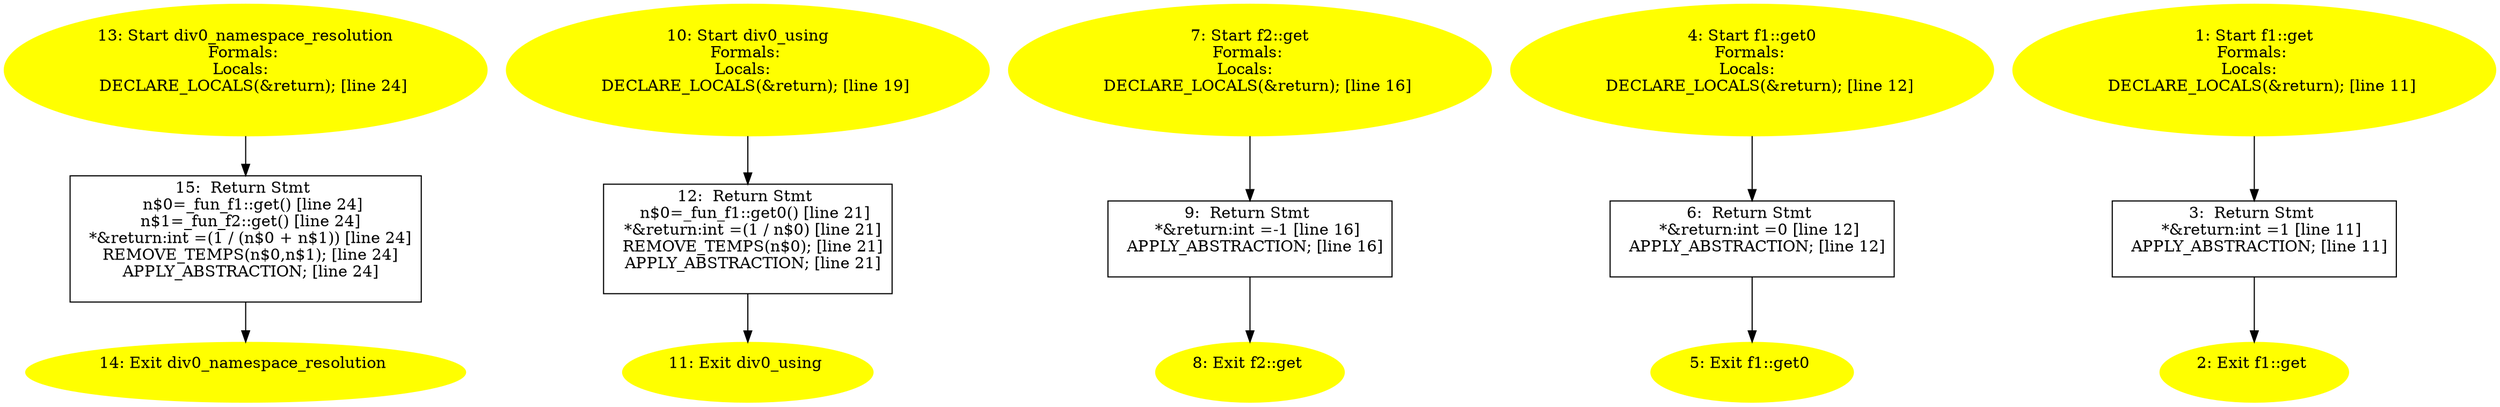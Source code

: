 /* @generated */
digraph iCFG {
15 [label="15:  Return Stmt \n   n$0=_fun_f1::get() [line 24]\n  n$1=_fun_f2::get() [line 24]\n  *&return:int =(1 / (n$0 + n$1)) [line 24]\n  REMOVE_TEMPS(n$0,n$1); [line 24]\n  APPLY_ABSTRACTION; [line 24]\n " shape="box"]
	

	 15 -> 14 ;
14 [label="14: Exit div0_namespace_resolution \n  " color=yellow style=filled]
	

13 [label="13: Start div0_namespace_resolution\nFormals: \nLocals:  \n   DECLARE_LOCALS(&return); [line 24]\n " color=yellow style=filled]
	

	 13 -> 15 ;
12 [label="12:  Return Stmt \n   n$0=_fun_f1::get0() [line 21]\n  *&return:int =(1 / n$0) [line 21]\n  REMOVE_TEMPS(n$0); [line 21]\n  APPLY_ABSTRACTION; [line 21]\n " shape="box"]
	

	 12 -> 11 ;
11 [label="11: Exit div0_using \n  " color=yellow style=filled]
	

10 [label="10: Start div0_using\nFormals: \nLocals:  \n   DECLARE_LOCALS(&return); [line 19]\n " color=yellow style=filled]
	

	 10 -> 12 ;
9 [label="9:  Return Stmt \n   *&return:int =-1 [line 16]\n  APPLY_ABSTRACTION; [line 16]\n " shape="box"]
	

	 9 -> 8 ;
8 [label="8: Exit f2::get \n  " color=yellow style=filled]
	

7 [label="7: Start f2::get\nFormals: \nLocals:  \n   DECLARE_LOCALS(&return); [line 16]\n " color=yellow style=filled]
	

	 7 -> 9 ;
6 [label="6:  Return Stmt \n   *&return:int =0 [line 12]\n  APPLY_ABSTRACTION; [line 12]\n " shape="box"]
	

	 6 -> 5 ;
5 [label="5: Exit f1::get0 \n  " color=yellow style=filled]
	

4 [label="4: Start f1::get0\nFormals: \nLocals:  \n   DECLARE_LOCALS(&return); [line 12]\n " color=yellow style=filled]
	

	 4 -> 6 ;
3 [label="3:  Return Stmt \n   *&return:int =1 [line 11]\n  APPLY_ABSTRACTION; [line 11]\n " shape="box"]
	

	 3 -> 2 ;
2 [label="2: Exit f1::get \n  " color=yellow style=filled]
	

1 [label="1: Start f1::get\nFormals: \nLocals:  \n   DECLARE_LOCALS(&return); [line 11]\n " color=yellow style=filled]
	

	 1 -> 3 ;
}
